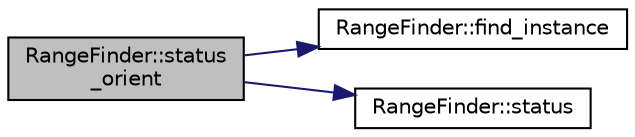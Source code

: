 digraph "RangeFinder::status_orient"
{
 // INTERACTIVE_SVG=YES
  edge [fontname="Helvetica",fontsize="10",labelfontname="Helvetica",labelfontsize="10"];
  node [fontname="Helvetica",fontsize="10",shape=record];
  rankdir="LR";
  Node1 [label="RangeFinder::status\l_orient",height=0.2,width=0.4,color="black", fillcolor="grey75", style="filled", fontcolor="black"];
  Node1 -> Node2 [color="midnightblue",fontsize="10",style="solid",fontname="Helvetica"];
  Node2 [label="RangeFinder::find_instance",height=0.2,width=0.4,color="black", fillcolor="white", style="filled",URL="$classRangeFinder.html#a532b9699a5ac5270db1584fa7fab8a4c"];
  Node1 -> Node3 [color="midnightblue",fontsize="10",style="solid",fontname="Helvetica"];
  Node3 [label="RangeFinder::status",height=0.2,width=0.4,color="black", fillcolor="white", style="filled",URL="$classRangeFinder.html#a5452cf4387ba889dd206b12375d2e059"];
}

